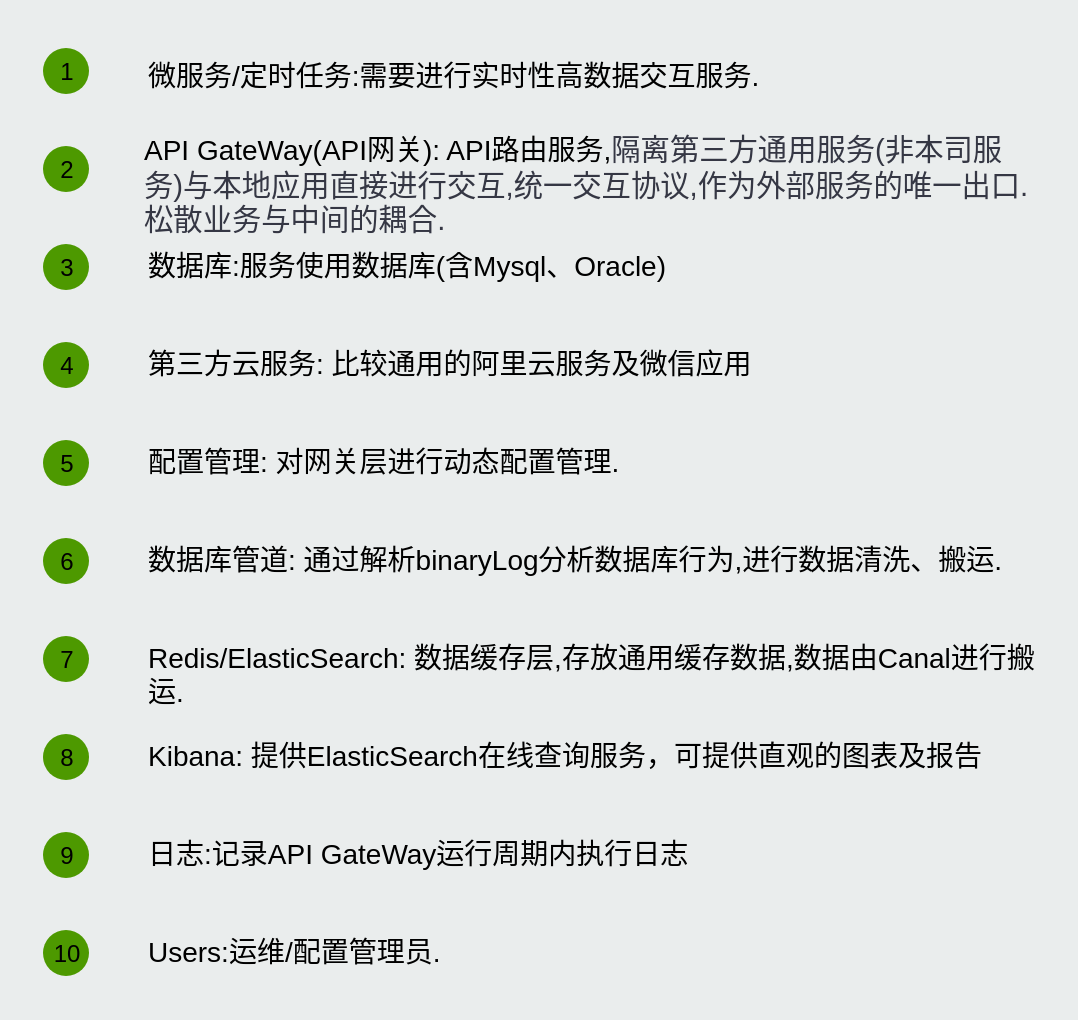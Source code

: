 <mxfile version="13.8.1" type="github">
  <diagram id="jqOhDni-oQEerBtIIdov" name="Page-1">
    <mxGraphModel dx="1422" dy="833" grid="1" gridSize="10" guides="1" tooltips="1" connect="1" arrows="1" fold="1" page="1" pageScale="1" pageWidth="827" pageHeight="1169" math="0" shadow="0">
      <root>
        <mxCell id="0" />
        <mxCell id="1" parent="0" />
        <mxCell id="2sxuf5Y_pAdE7AjlEddM-1" value="" style="rounded=0;whiteSpace=wrap;html=1;fillColor=#EAEDED;fontSize=22;fontColor=#FFFFFF;strokeColor=none;labelBackgroundColor=none;" vertex="1" parent="1">
          <mxGeometry x="144" y="50" width="539" height="510" as="geometry" />
        </mxCell>
        <mxCell id="2sxuf5Y_pAdE7AjlEddM-2" value="&lt;span&gt;微服务/定时任务:需要进行实时性高数据交互服务.&lt;/span&gt;" style="text;html=1;align=left;verticalAlign=top;spacingTop=-4;fontSize=14;labelBackgroundColor=none;whiteSpace=wrap;" vertex="1" parent="1">
          <mxGeometry x="215.5" y="77.25" width="449" height="32.5" as="geometry" />
        </mxCell>
        <mxCell id="2sxuf5Y_pAdE7AjlEddM-3" value="1" style="ellipse;whiteSpace=wrap;html=1;aspect=fixed;fillColor=#4D9900;strokeColor=none;labelBackgroundColor=none;" vertex="1" parent="1">
          <mxGeometry x="165.5" y="74" width="23" height="23" as="geometry" />
        </mxCell>
        <mxCell id="2sxuf5Y_pAdE7AjlEddM-4" value="&lt;span&gt;API GateWay(API网关): API路由服务,&lt;/span&gt;&lt;span id=&quot;docs-internal-guid-dd0a6776-7fff-c518-27d1-3884f40e37ec&quot;&gt;&lt;span style=&quot;font-size: 11pt ; font-family: &amp;#34;arial&amp;#34; ; color: rgb(53 , 55 , 68) ; background-color: transparent ; vertical-align: baseline&quot;&gt;隔离第三方通用服务(非本司服务)与本地应用直接进行交互,统一交互协议,作为外部服务的唯一出口.松散业务与中间的耦合.&amp;nbsp;&lt;/span&gt;&lt;/span&gt;&lt;span&gt;&lt;br&gt;&amp;nbsp;&lt;/span&gt;" style="text;html=1;align=left;verticalAlign=top;spacingTop=-4;fontSize=14;labelBackgroundColor=none;whiteSpace=wrap;" vertex="1" parent="1">
          <mxGeometry x="214" y="114" width="449" height="42" as="geometry" />
        </mxCell>
        <mxCell id="2sxuf5Y_pAdE7AjlEddM-5" value="2" style="ellipse;whiteSpace=wrap;html=1;aspect=fixed;fillColor=#4D9900;strokeColor=none;labelBackgroundColor=none;" vertex="1" parent="1">
          <mxGeometry x="165.5" y="123" width="23" height="23" as="geometry" />
        </mxCell>
        <mxCell id="2sxuf5Y_pAdE7AjlEddM-6" value="&lt;span&gt;数据库:服务使用数据库(含Mysql、Oracle)&lt;/span&gt;" style="text;html=1;align=left;verticalAlign=top;spacingTop=-4;fontSize=14;labelBackgroundColor=none;whiteSpace=wrap;" vertex="1" parent="1">
          <mxGeometry x="215.5" y="172" width="449" height="30" as="geometry" />
        </mxCell>
        <mxCell id="2sxuf5Y_pAdE7AjlEddM-7" value="3" style="ellipse;whiteSpace=wrap;html=1;aspect=fixed;fillColor=#4D9900;strokeColor=none;labelBackgroundColor=none;" vertex="1" parent="1">
          <mxGeometry x="165.5" y="172" width="23" height="23" as="geometry" />
        </mxCell>
        <mxCell id="2sxuf5Y_pAdE7AjlEddM-8" value="第三方云服务: 比较通用的阿里云服务及微信应用" style="text;html=1;align=left;verticalAlign=top;spacingTop=-4;fontSize=14;labelBackgroundColor=none;whiteSpace=wrap;" vertex="1" parent="1">
          <mxGeometry x="215.5" y="221" width="449" height="30" as="geometry" />
        </mxCell>
        <mxCell id="2sxuf5Y_pAdE7AjlEddM-9" value="4" style="ellipse;whiteSpace=wrap;html=1;aspect=fixed;fillColor=#4D9900;strokeColor=none;labelBackgroundColor=none;" vertex="1" parent="1">
          <mxGeometry x="165.5" y="221" width="23" height="23" as="geometry" />
        </mxCell>
        <mxCell id="2sxuf5Y_pAdE7AjlEddM-10" value="&lt;span&gt;配置管理: 对网关层进行动态配置管理.&lt;/span&gt;" style="text;html=1;align=left;verticalAlign=top;spacingTop=-4;fontSize=14;labelBackgroundColor=none;whiteSpace=wrap;" vertex="1" parent="1">
          <mxGeometry x="215.5" y="270" width="449" height="30" as="geometry" />
        </mxCell>
        <mxCell id="2sxuf5Y_pAdE7AjlEddM-11" value="5" style="ellipse;whiteSpace=wrap;html=1;aspect=fixed;fillColor=#4D9900;strokeColor=none;labelBackgroundColor=none;" vertex="1" parent="1">
          <mxGeometry x="165.5" y="270" width="23" height="23" as="geometry" />
        </mxCell>
        <mxCell id="2sxuf5Y_pAdE7AjlEddM-12" value="&lt;span&gt;数据库管道: 通过解析binaryLog分析数据库行为,进行数据清洗、搬运.&lt;/span&gt;" style="text;html=1;align=left;verticalAlign=top;spacingTop=-4;fontSize=14;labelBackgroundColor=none;whiteSpace=wrap;" vertex="1" parent="1">
          <mxGeometry x="215.5" y="319" width="449" height="30" as="geometry" />
        </mxCell>
        <mxCell id="2sxuf5Y_pAdE7AjlEddM-13" value="6" style="ellipse;whiteSpace=wrap;html=1;aspect=fixed;fillColor=#4D9900;strokeColor=none;labelBackgroundColor=none;" vertex="1" parent="1">
          <mxGeometry x="165.5" y="319" width="23" height="23" as="geometry" />
        </mxCell>
        <mxCell id="2sxuf5Y_pAdE7AjlEddM-14" value="&lt;span&gt;Redis/ElasticSearch: 数据缓存层,存放通用缓存数据,数据由Canal进行搬运.&lt;/span&gt;" style="text;html=1;align=left;verticalAlign=top;spacingTop=-4;fontSize=14;labelBackgroundColor=none;whiteSpace=wrap;" vertex="1" parent="1">
          <mxGeometry x="215.5" y="368" width="449" height="40" as="geometry" />
        </mxCell>
        <mxCell id="2sxuf5Y_pAdE7AjlEddM-15" value="7" style="ellipse;whiteSpace=wrap;html=1;aspect=fixed;fillColor=#4D9900;strokeColor=none;labelBackgroundColor=none;" vertex="1" parent="1">
          <mxGeometry x="165.5" y="368" width="23" height="23" as="geometry" />
        </mxCell>
        <mxCell id="2sxuf5Y_pAdE7AjlEddM-16" value="&lt;span&gt;Kibana: 提供ElasticSearch在线查询服务，可提供直观的图表及报告&lt;/span&gt;" style="text;html=1;align=left;verticalAlign=top;spacingTop=-4;fontSize=14;labelBackgroundColor=none;whiteSpace=wrap;" vertex="1" parent="1">
          <mxGeometry x="215.5" y="417" width="449" height="30" as="geometry" />
        </mxCell>
        <mxCell id="2sxuf5Y_pAdE7AjlEddM-17" value="8" style="ellipse;whiteSpace=wrap;html=1;aspect=fixed;fillColor=#4D9900;strokeColor=none;labelBackgroundColor=none;" vertex="1" parent="1">
          <mxGeometry x="165.5" y="417" width="23" height="23" as="geometry" />
        </mxCell>
        <mxCell id="2sxuf5Y_pAdE7AjlEddM-18" value="&lt;span&gt;日志:记录API GateWay运行周期内执行日志&lt;/span&gt;" style="text;html=1;align=left;verticalAlign=top;spacingTop=-4;fontSize=14;labelBackgroundColor=none;whiteSpace=wrap;" vertex="1" parent="1">
          <mxGeometry x="215.5" y="466" width="449" height="20" as="geometry" />
        </mxCell>
        <mxCell id="2sxuf5Y_pAdE7AjlEddM-19" value="9" style="ellipse;whiteSpace=wrap;html=1;aspect=fixed;fillColor=#4D9900;strokeColor=none;labelBackgroundColor=none;" vertex="1" parent="1">
          <mxGeometry x="165.5" y="466" width="23" height="23" as="geometry" />
        </mxCell>
        <mxCell id="2sxuf5Y_pAdE7AjlEddM-20" value="&lt;span&gt;Users:运维/配置管理员.&lt;/span&gt;" style="text;html=1;align=left;verticalAlign=top;spacingTop=-4;fontSize=14;labelBackgroundColor=none;whiteSpace=wrap;" vertex="1" parent="1">
          <mxGeometry x="215.5" y="515" width="449" height="20" as="geometry" />
        </mxCell>
        <mxCell id="2sxuf5Y_pAdE7AjlEddM-21" value="10" style="ellipse;whiteSpace=wrap;html=1;aspect=fixed;fillColor=#4D9900;strokeColor=none;labelBackgroundColor=none;" vertex="1" parent="1">
          <mxGeometry x="165.5" y="515" width="23" height="23" as="geometry" />
        </mxCell>
      </root>
    </mxGraphModel>
  </diagram>
</mxfile>
